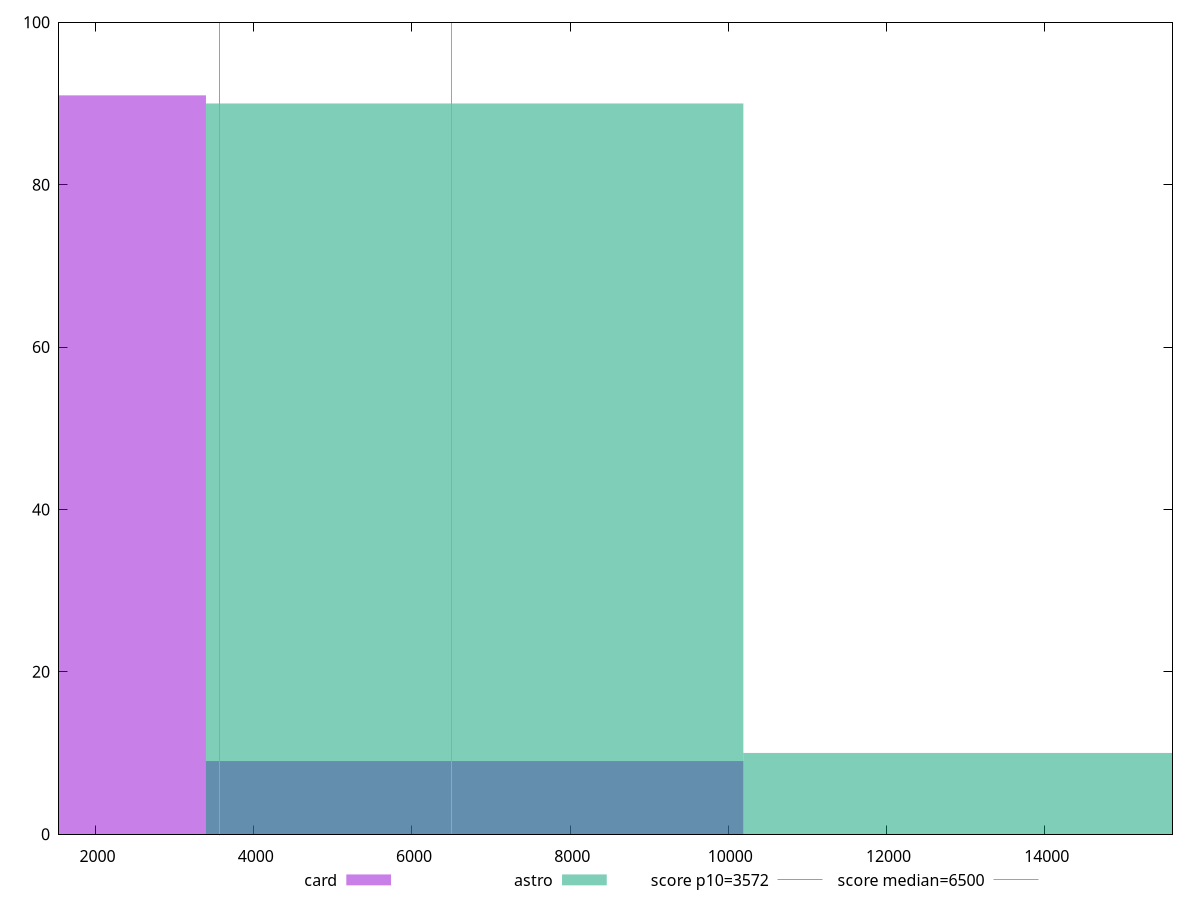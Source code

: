 reset

$card <<EOF
0 91
6793.290358608156 9
EOF

$astro <<EOF
6793.290358608156 90
13586.580717216311 10
EOF

set key outside below
set boxwidth 6793.290358608156
set xrange [1538.8600000000001:15614.453]
set yrange [0:100]
set trange [0:100]
set style fill transparent solid 0.5 noborder

set parametric
set terminal svg size 640, 500 enhanced background rgb 'white'
set output "reports/report_00028_2021-02-24T12-49-42.674Z/first-cpu-idle/comparison/histogram/2_vs_3.svg"

plot $card title "card" with boxes, \
     $astro title "astro" with boxes, \
     3572,t title "score p10=3572", \
     6500,t title "score median=6500"

reset
